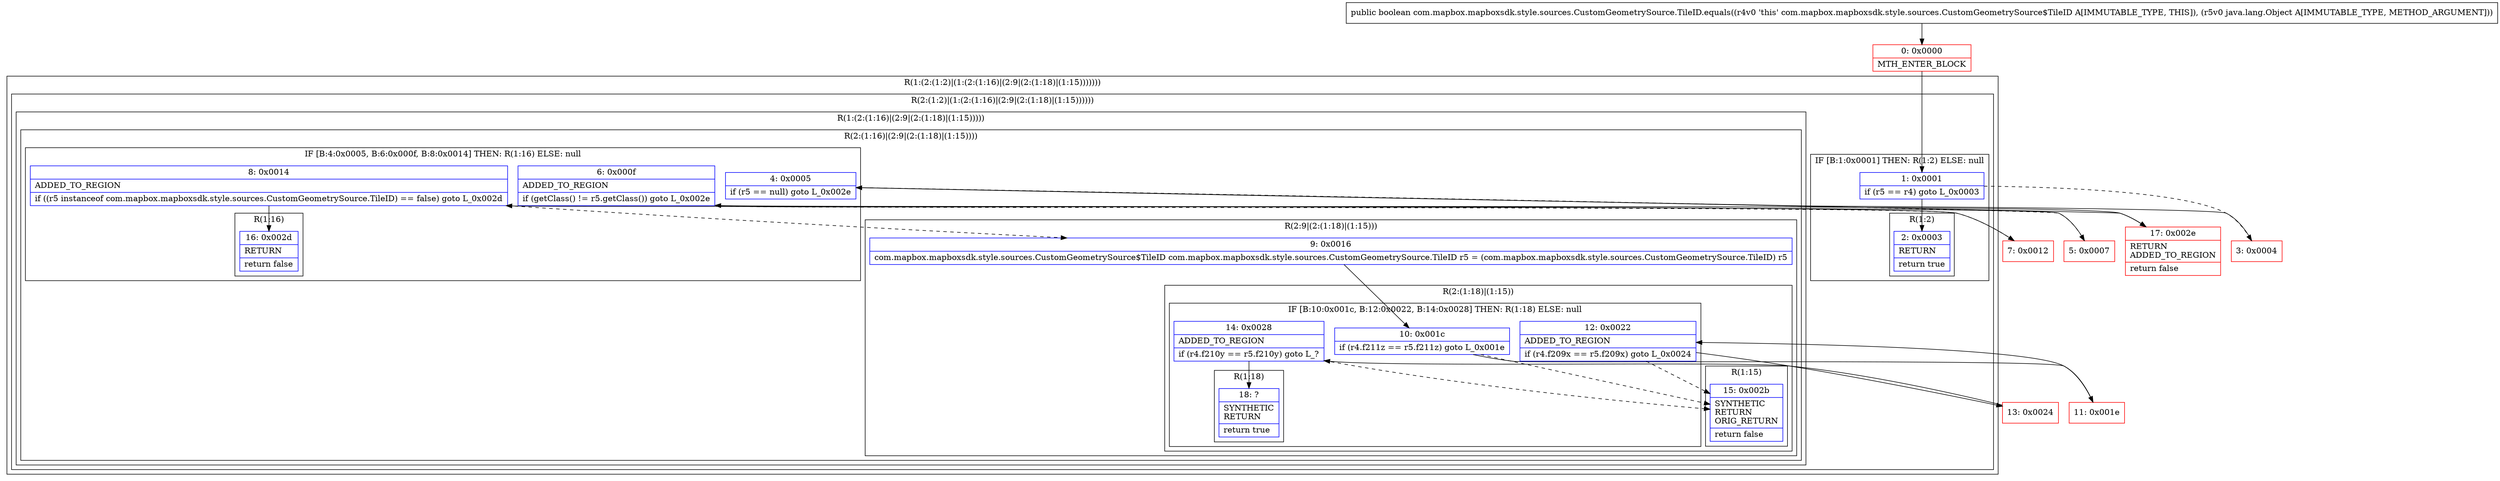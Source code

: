 digraph "CFG forcom.mapbox.mapboxsdk.style.sources.CustomGeometrySource.TileID.equals(Ljava\/lang\/Object;)Z" {
subgraph cluster_Region_2036716081 {
label = "R(1:(2:(1:2)|(1:(2:(1:16)|(2:9|(2:(1:18)|(1:15)))))))";
node [shape=record,color=blue];
subgraph cluster_Region_822579404 {
label = "R(2:(1:2)|(1:(2:(1:16)|(2:9|(2:(1:18)|(1:15))))))";
node [shape=record,color=blue];
subgraph cluster_IfRegion_872793029 {
label = "IF [B:1:0x0001] THEN: R(1:2) ELSE: null";
node [shape=record,color=blue];
Node_1 [shape=record,label="{1\:\ 0x0001|if (r5 == r4) goto L_0x0003\l}"];
subgraph cluster_Region_1636972171 {
label = "R(1:2)";
node [shape=record,color=blue];
Node_2 [shape=record,label="{2\:\ 0x0003|RETURN\l|return true\l}"];
}
}
subgraph cluster_Region_909219026 {
label = "R(1:(2:(1:16)|(2:9|(2:(1:18)|(1:15)))))";
node [shape=record,color=blue];
subgraph cluster_Region_1002300200 {
label = "R(2:(1:16)|(2:9|(2:(1:18)|(1:15))))";
node [shape=record,color=blue];
subgraph cluster_IfRegion_565974129 {
label = "IF [B:4:0x0005, B:6:0x000f, B:8:0x0014] THEN: R(1:16) ELSE: null";
node [shape=record,color=blue];
Node_4 [shape=record,label="{4\:\ 0x0005|if (r5 == null) goto L_0x002e\l}"];
Node_6 [shape=record,label="{6\:\ 0x000f|ADDED_TO_REGION\l|if (getClass() != r5.getClass()) goto L_0x002e\l}"];
Node_8 [shape=record,label="{8\:\ 0x0014|ADDED_TO_REGION\l|if ((r5 instanceof com.mapbox.mapboxsdk.style.sources.CustomGeometrySource.TileID) == false) goto L_0x002d\l}"];
subgraph cluster_Region_1365924003 {
label = "R(1:16)";
node [shape=record,color=blue];
Node_16 [shape=record,label="{16\:\ 0x002d|RETURN\l|return false\l}"];
}
}
subgraph cluster_Region_1573729810 {
label = "R(2:9|(2:(1:18)|(1:15)))";
node [shape=record,color=blue];
Node_9 [shape=record,label="{9\:\ 0x0016|com.mapbox.mapboxsdk.style.sources.CustomGeometrySource$TileID com.mapbox.mapboxsdk.style.sources.CustomGeometrySource.TileID r5 = (com.mapbox.mapboxsdk.style.sources.CustomGeometrySource.TileID) r5\l}"];
subgraph cluster_Region_1799868760 {
label = "R(2:(1:18)|(1:15))";
node [shape=record,color=blue];
subgraph cluster_IfRegion_661584078 {
label = "IF [B:10:0x001c, B:12:0x0022, B:14:0x0028] THEN: R(1:18) ELSE: null";
node [shape=record,color=blue];
Node_10 [shape=record,label="{10\:\ 0x001c|if (r4.f211z == r5.f211z) goto L_0x001e\l}"];
Node_12 [shape=record,label="{12\:\ 0x0022|ADDED_TO_REGION\l|if (r4.f209x == r5.f209x) goto L_0x0024\l}"];
Node_14 [shape=record,label="{14\:\ 0x0028|ADDED_TO_REGION\l|if (r4.f210y == r5.f210y) goto L_?\l}"];
subgraph cluster_Region_1060625339 {
label = "R(1:18)";
node [shape=record,color=blue];
Node_18 [shape=record,label="{18\:\ ?|SYNTHETIC\lRETURN\l|return true\l}"];
}
}
subgraph cluster_Region_2129219504 {
label = "R(1:15)";
node [shape=record,color=blue];
Node_15 [shape=record,label="{15\:\ 0x002b|SYNTHETIC\lRETURN\lORIG_RETURN\l|return false\l}"];
}
}
}
}
}
}
}
Node_0 [shape=record,color=red,label="{0\:\ 0x0000|MTH_ENTER_BLOCK\l}"];
Node_3 [shape=record,color=red,label="{3\:\ 0x0004}"];
Node_5 [shape=record,color=red,label="{5\:\ 0x0007}"];
Node_7 [shape=record,color=red,label="{7\:\ 0x0012}"];
Node_11 [shape=record,color=red,label="{11\:\ 0x001e}"];
Node_13 [shape=record,color=red,label="{13\:\ 0x0024}"];
Node_17 [shape=record,color=red,label="{17\:\ 0x002e|RETURN\lADDED_TO_REGION\l|return false\l}"];
MethodNode[shape=record,label="{public boolean com.mapbox.mapboxsdk.style.sources.CustomGeometrySource.TileID.equals((r4v0 'this' com.mapbox.mapboxsdk.style.sources.CustomGeometrySource$TileID A[IMMUTABLE_TYPE, THIS]), (r5v0 java.lang.Object A[IMMUTABLE_TYPE, METHOD_ARGUMENT])) }"];
MethodNode -> Node_0;
Node_1 -> Node_2;
Node_1 -> Node_3[style=dashed];
Node_4 -> Node_5[style=dashed];
Node_4 -> Node_17;
Node_6 -> Node_7[style=dashed];
Node_6 -> Node_17;
Node_8 -> Node_9[style=dashed];
Node_8 -> Node_16;
Node_9 -> Node_10;
Node_10 -> Node_11;
Node_10 -> Node_15[style=dashed];
Node_12 -> Node_13;
Node_12 -> Node_15[style=dashed];
Node_14 -> Node_15[style=dashed];
Node_14 -> Node_18;
Node_0 -> Node_1;
Node_3 -> Node_4;
Node_5 -> Node_6;
Node_7 -> Node_8;
Node_11 -> Node_12;
Node_13 -> Node_14;
}

